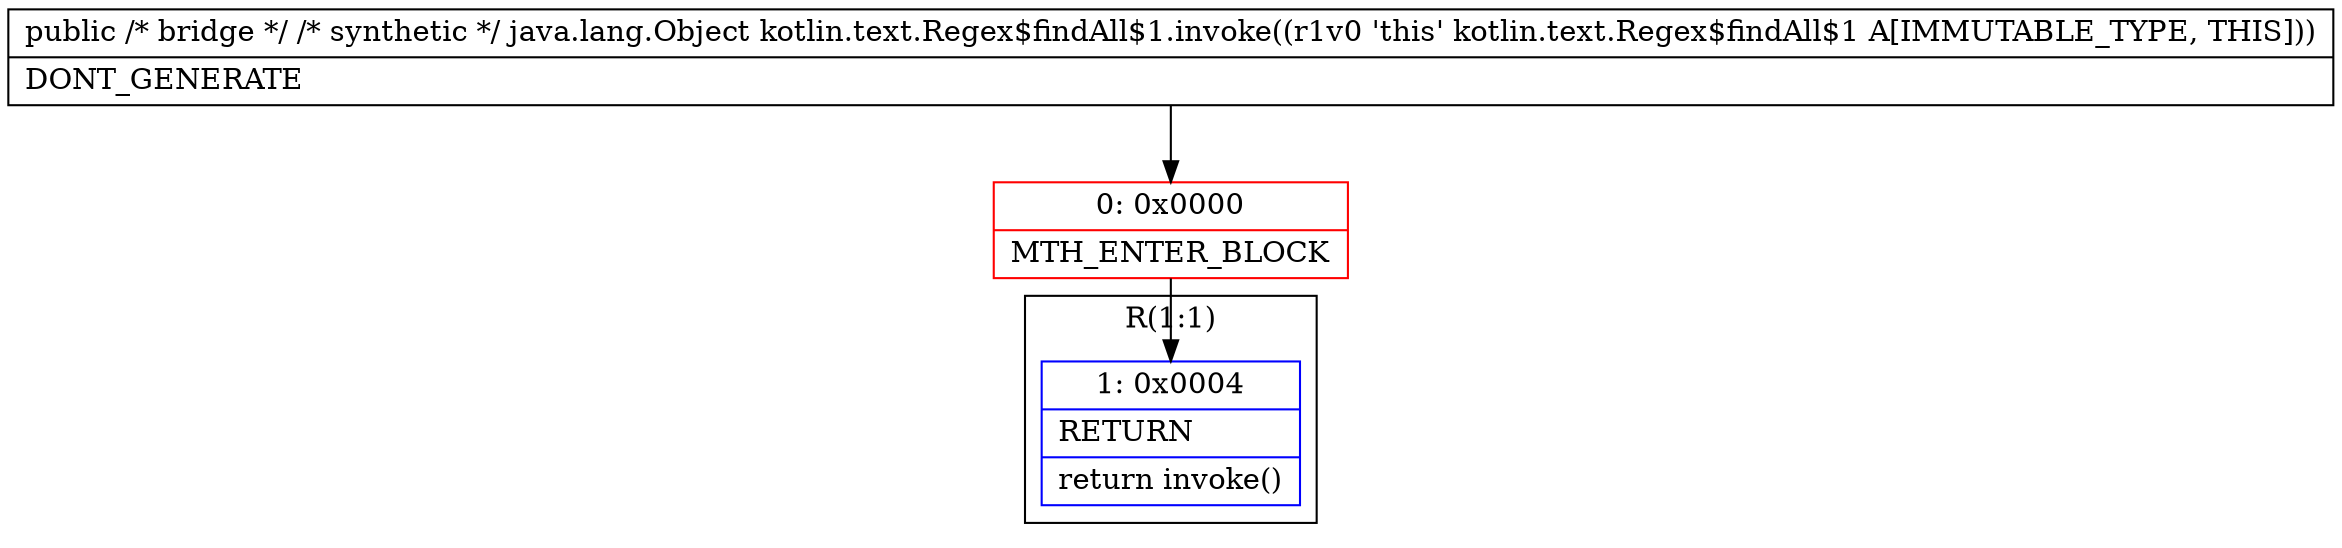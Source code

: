digraph "CFG forkotlin.text.Regex$findAll$1.invoke()Ljava\/lang\/Object;" {
subgraph cluster_Region_1798565467 {
label = "R(1:1)";
node [shape=record,color=blue];
Node_1 [shape=record,label="{1\:\ 0x0004|RETURN\l|return invoke()\l}"];
}
Node_0 [shape=record,color=red,label="{0\:\ 0x0000|MTH_ENTER_BLOCK\l}"];
MethodNode[shape=record,label="{public \/* bridge *\/ \/* synthetic *\/ java.lang.Object kotlin.text.Regex$findAll$1.invoke((r1v0 'this' kotlin.text.Regex$findAll$1 A[IMMUTABLE_TYPE, THIS]))  | DONT_GENERATE\l}"];
MethodNode -> Node_0;
Node_0 -> Node_1;
}

